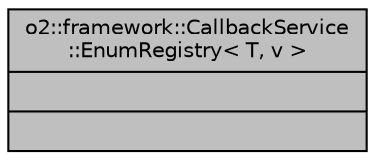 digraph "o2::framework::CallbackService::EnumRegistry&lt; T, v &gt;"
{
 // INTERACTIVE_SVG=YES
  bgcolor="transparent";
  edge [fontname="Helvetica",fontsize="10",labelfontname="Helvetica",labelfontsize="10"];
  node [fontname="Helvetica",fontsize="10",shape=record];
  Node1 [label="{o2::framework::CallbackService\l::EnumRegistry\< T, v \>\n||}",height=0.2,width=0.4,color="black", fillcolor="grey75", style="filled" fontcolor="black"];
}
